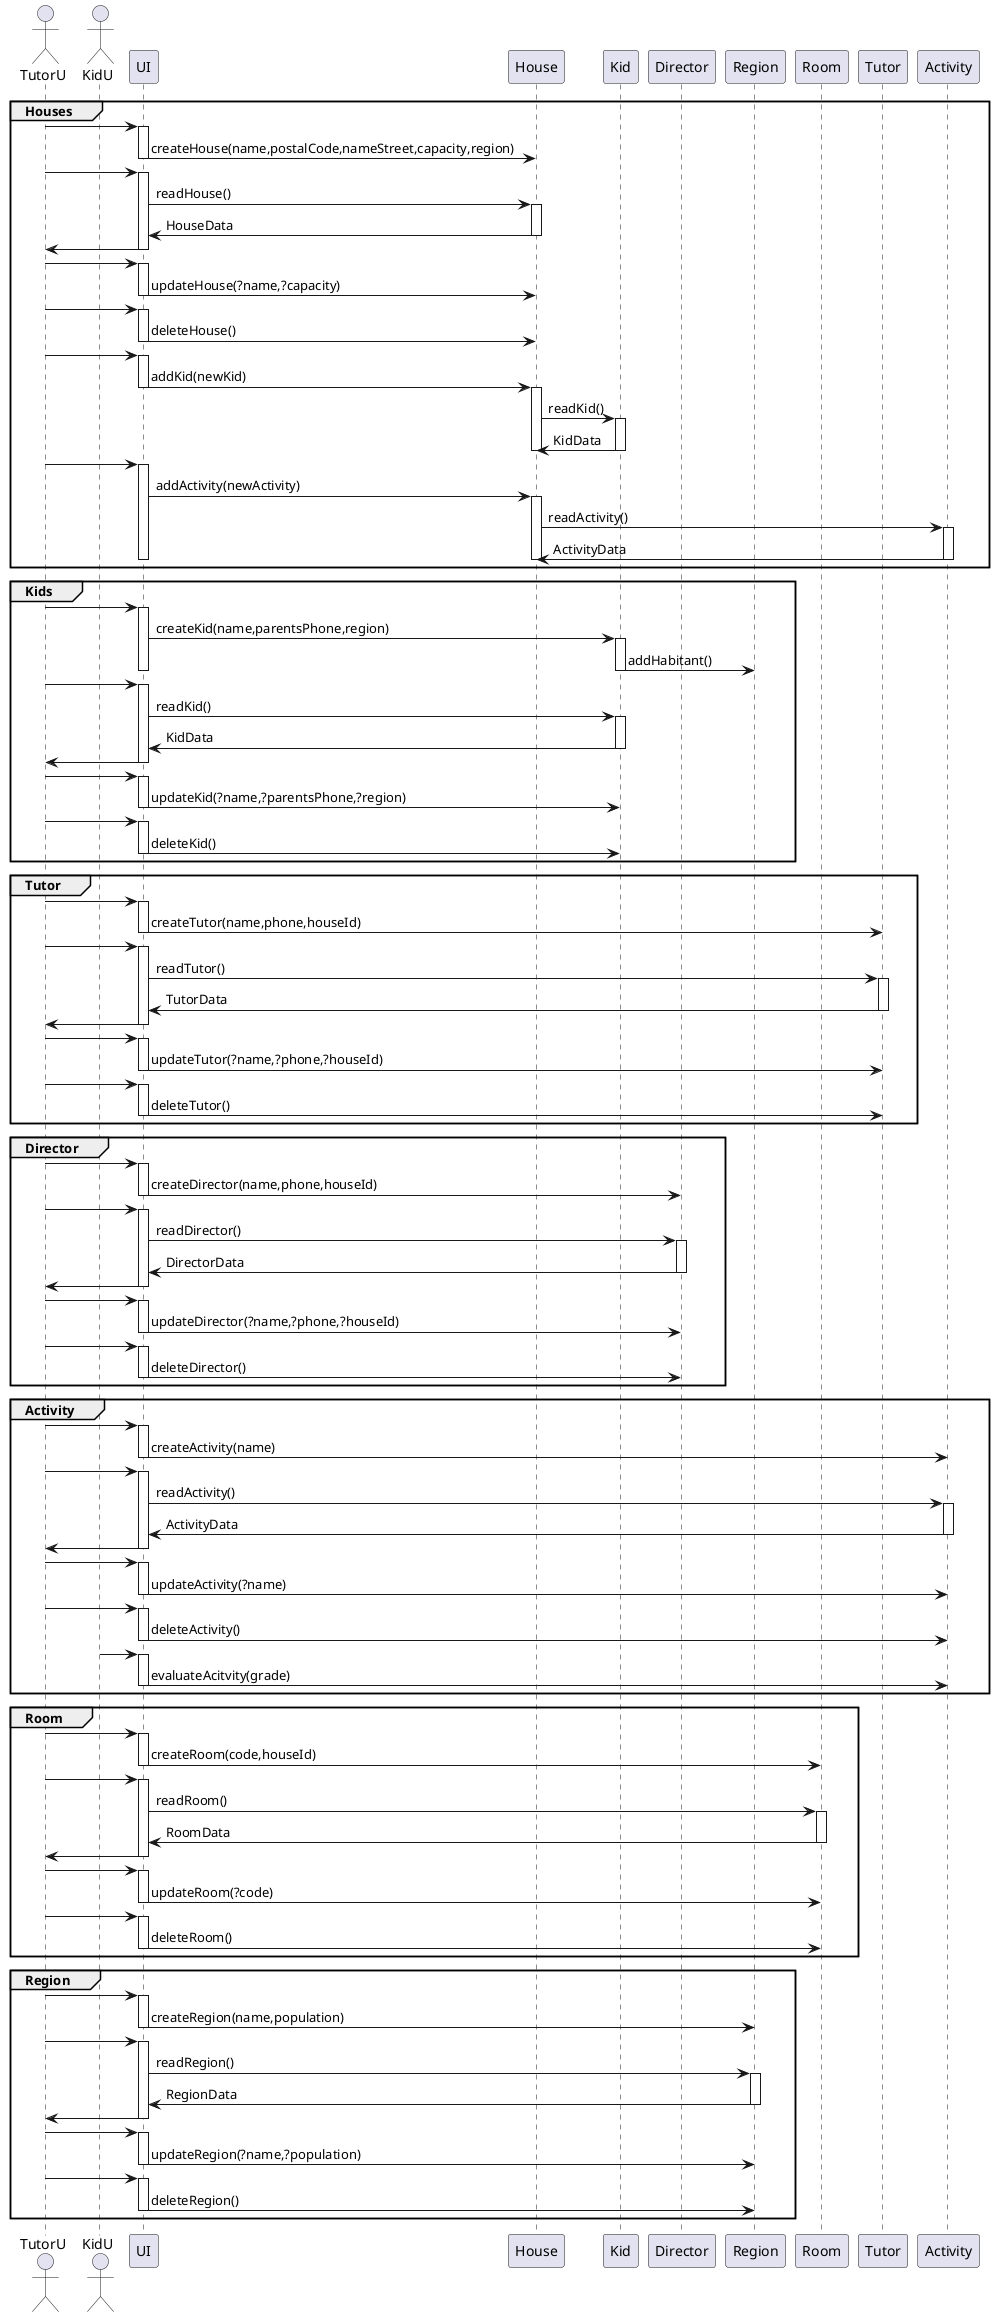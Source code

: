 @startuml Colonies_Sequencial
    actor TutorU as TU
    actor KidU as KU
    participant UI
    participant House as H
    participant Kid as K
    participant Director as D
    participant Region as Z
    participant Room as R
    participant Tutor as T
    participant Activity as A

    'House Class 
    group Houses
        TU-> UI
        activate UI
        UI -> H:createHouse(name,postalCode,nameStreet,capacity,region)
        deactivate UI
        TU-> UI
        activate UI
        UI -> H: readHouse()
        activate H
        H -> UI: HouseData
        deactivate H
        TU<- UI
        deactivate UI

        TU-> UI
        activate UI
        UI -> H:updateHouse(?name,?capacity)
        deactivate UI
        
        TU->UI
        activate UI
        UI -> H:deleteHouse()
        deactivate UI

        TU-> UI
        activate UI
        UI->H: addKid(newKid)
        deactivate UI
        activate H
        H->K: readKid()
        activate K
        K->H: KidData
        deactivate K
        deactivate H
        
        TU-> UI
        activate UI
        UI->H:addActivity(newActivity)
        activate H
        H-> A: readActivity()
        activate A
        A->H:ActivityData
        deactivate A
        deactivate H
        deactivate UI
    end
    'Kids
    group Kids
        TU-> UI
        activate UI
        UI -> K:createKid(name,parentsPhone,region)
        activate K
        K->Z:addHabitant()
        deactivate K
        deactivate UI
        TU-> UI
        activate UI
        UI -> K: readKid()
        activate K
        K -> UI: KidData
        deactivate K
        TU<- UI
        deactivate UI

        TU-> UI
        activate UI
        UI -> K:updateKid(?name,?parentsPhone,?region)
        deactivate UI
        
        TU->UI
        activate UI
        UI -> K:deleteKid()
        deactivate UI
    end
    'Tutor
    group Tutor
        TU-> UI
        activate UI
        UI -> T:createTutor(name,phone,houseId)
        deactivate UI
        TU-> UI
        activate UI
        UI -> T: readTutor()
        activate T
        T -> UI: TutorData
        deactivate T
        TU<- UI
        deactivate UI

        TU-> UI
        activate UI
        UI -> T:updateTutor(?name,?phone,?houseId)
        deactivate UI
        
        TU->UI
        activate UI
        UI -> T:deleteTutor()
        deactivate UI
    end
    'Director
    group Director
        TU-> UI
        activate UI
        UI -> D:createDirector(name,phone,houseId)
        deactivate UI
        TU-> UI
        activate UI
        UI -> D: readDirector()
        activate D
        D -> UI: DirectorData
        deactivate D
        TU<- UI
        deactivate UI

        TU-> UI
        activate UI
        UI -> D:updateDirector(?name,?phone,?houseId)
        deactivate UI
        
        TU ->UI
        activate UI
        UI -> D:deleteDirector()
        deactivate UI
    end
    'Activity
    group Activity
        TU-> UI
        activate UI
        UI -> A:createActivity(name)
        deactivate UI
        TU-> UI
        activate UI
        UI -> A: readActivity()
        activate A
        A -> UI: ActivityData
        deactivate A
        TU<- UI
        deactivate UI

        TU-> UI
        activate UI
        UI -> A:updateActivity(?name)
        deactivate UI
        
        TU->UI
        activate UI
        UI -> A:deleteActivity()
        deactivate UI

        KU -> UI
        activate UI
        UI -> A:evaluateAcitvity(grade)
        deactivate UI
    end
    'Room
    group Room
        TU-> UI
        activate UI
        UI -> R:createRoom(code,houseId)
        deactivate UI
        TU-> UI
        activate UI
        UI -> R: readRoom()
        activate R
        R -> UI: RoomData
        deactivate R
        TU <- UI
        deactivate UI

        TU-> UI
        activate UI
        UI -> R:updateRoom(?code)
        deactivate UI
        
        TU ->UI
        activate UI
        UI -> R:deleteRoom()
        deactivate UI
    end
    
    'Region
    group Region
        TU-> UI
        activate UI
        UI -> Z: createRegion(name,population)
        deactivate UI
        TU-> UI
        activate UI
        UI -> Z: readRegion()
        activate Z
        Z -> UI: RegionData
        deactivate Z
        TU <- UI
        deactivate UI
        TU-> UI
        activate UI
        UI -> Z:updateRegion(?name,?population)
        deactivate UI
        TU ->UI
        activate UI
        UI -> Z:deleteRegion()
        deactivate UI
    end
@enduml